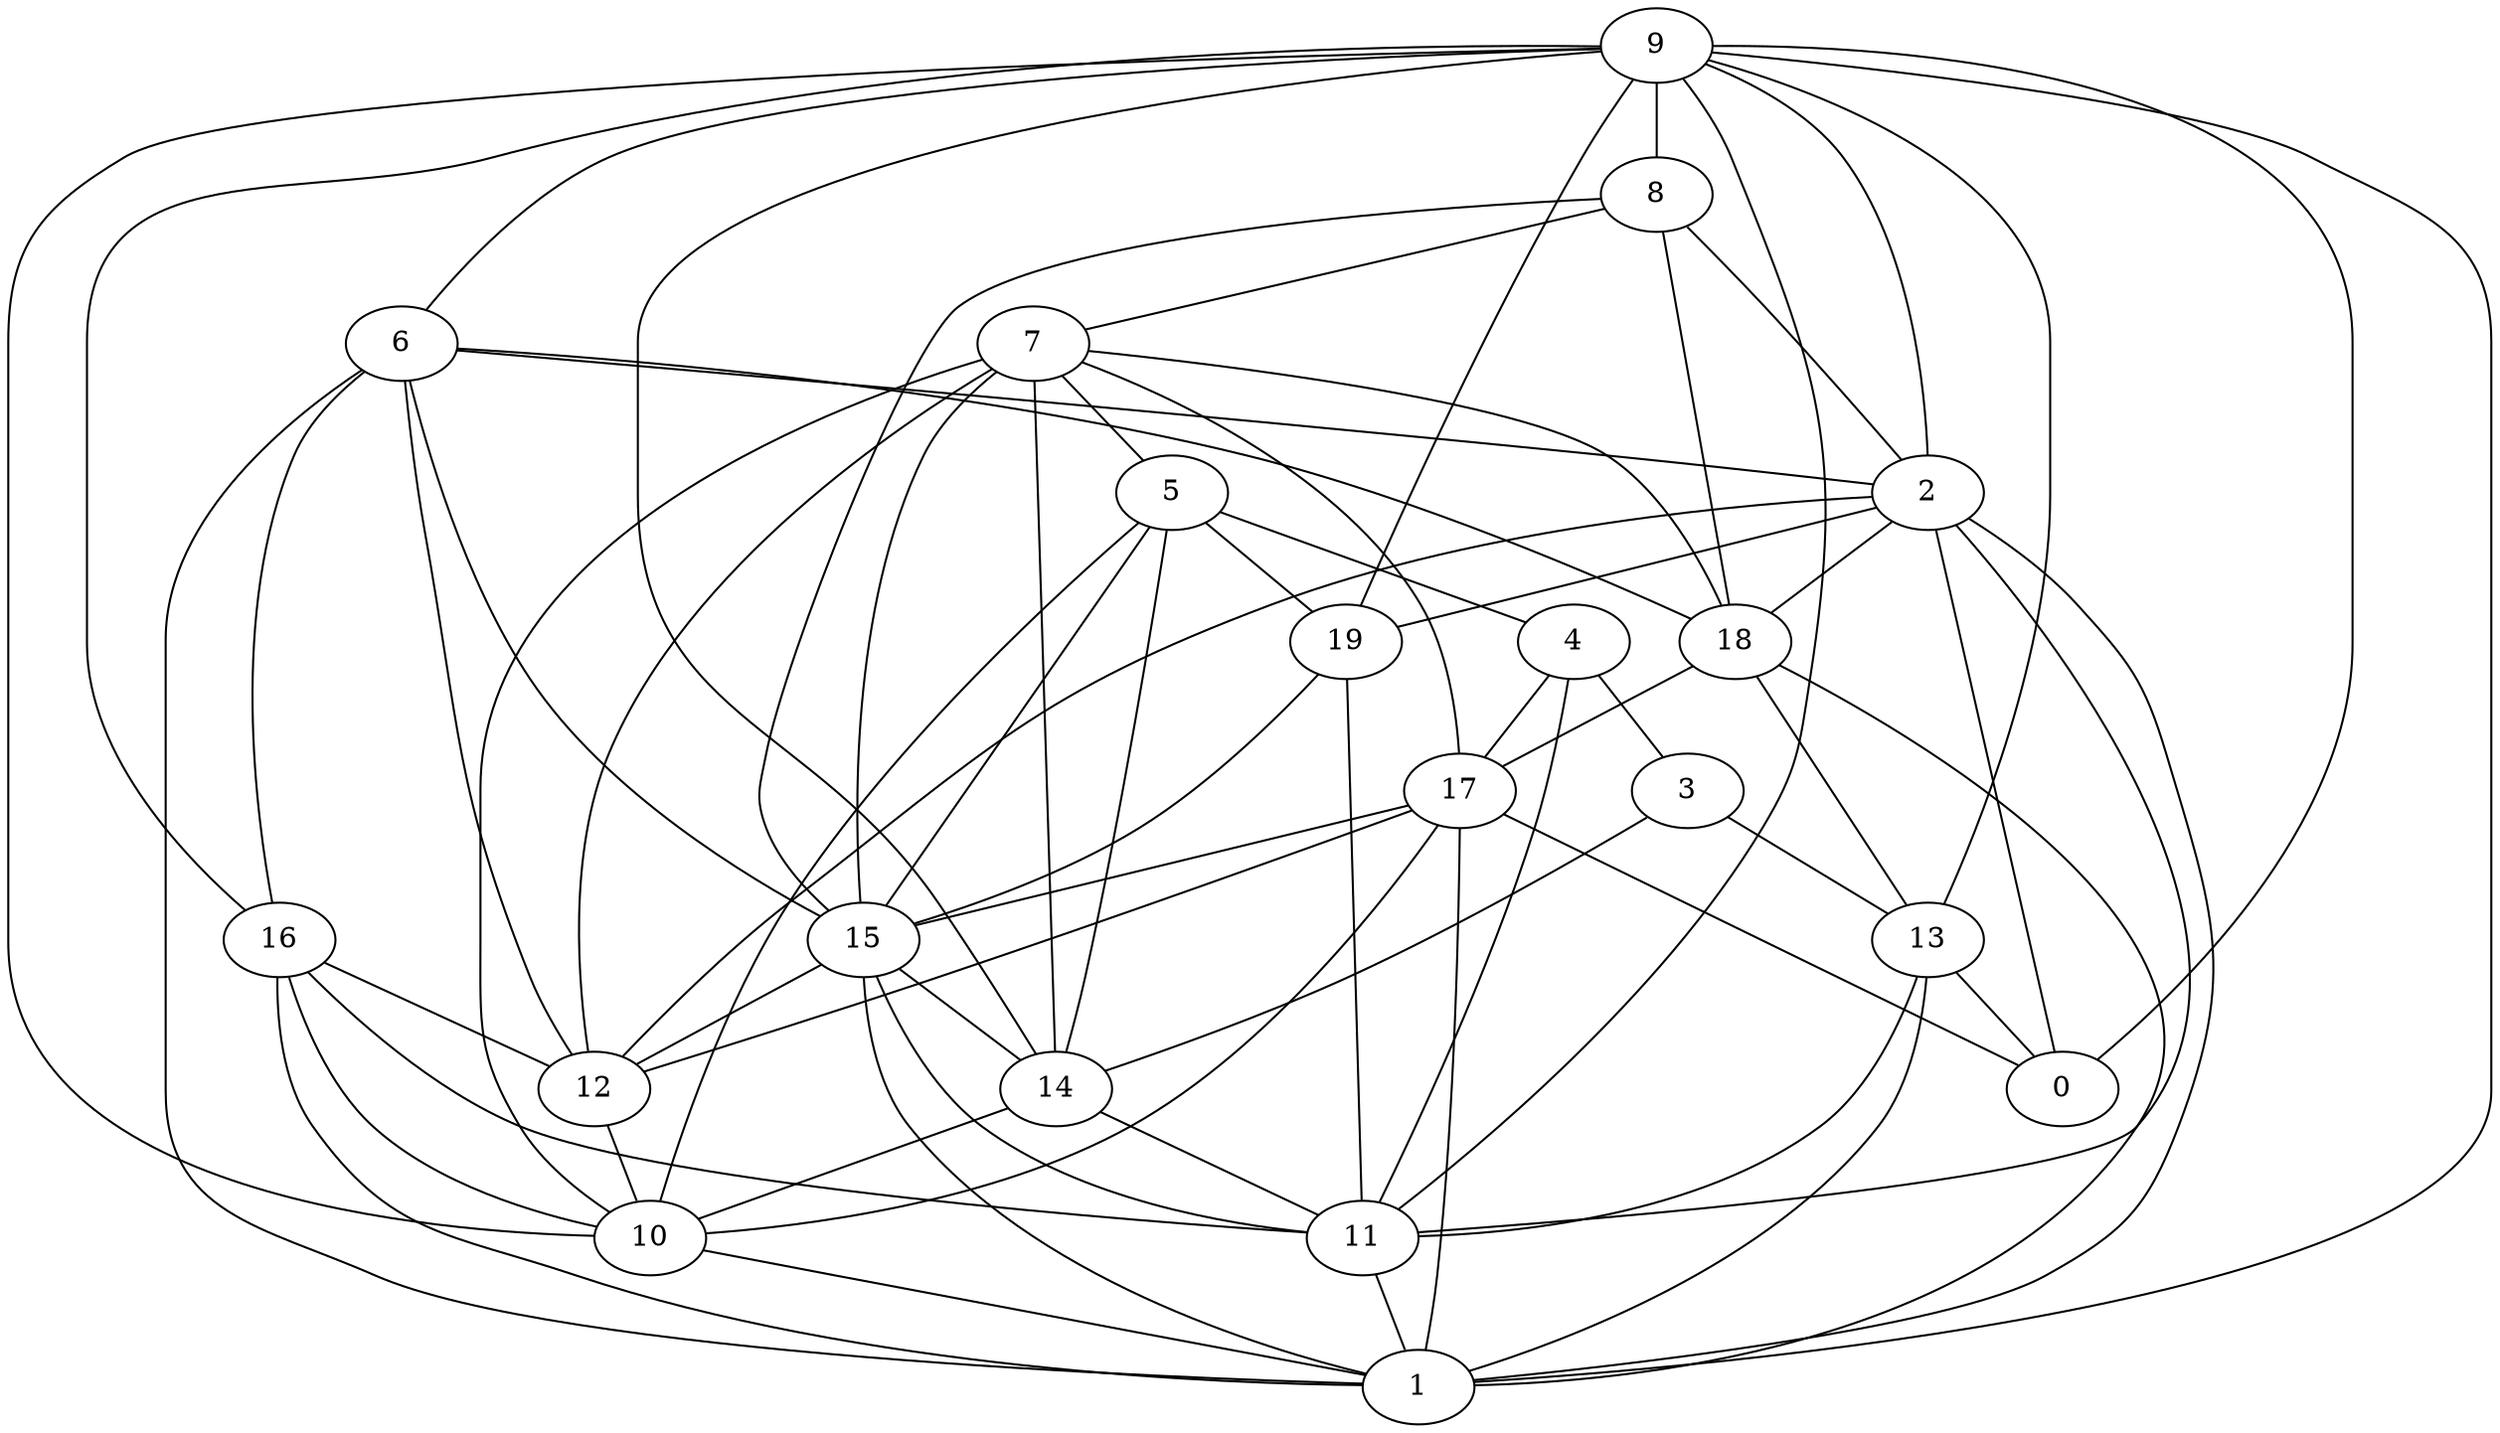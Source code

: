 digraph GG_graph {

subgraph G_graph {
edge [color = black]
"8" -> "2" [dir = none]
"9" -> "1" [dir = none]
"9" -> "2" [dir = none]
"9" -> "19" [dir = none]
"9" -> "0" [dir = none]
"9" -> "6" [dir = none]
"9" -> "11" [dir = none]
"9" -> "14" [dir = none]
"9" -> "16" [dir = none]
"9" -> "8" [dir = none]
"3" -> "13" [dir = none]
"3" -> "14" [dir = none]
"16" -> "11" [dir = none]
"16" -> "12" [dir = none]
"5" -> "4" [dir = none]
"5" -> "10" [dir = none]
"5" -> "15" [dir = none]
"10" -> "1" [dir = none]
"4" -> "17" [dir = none]
"14" -> "10" [dir = none]
"15" -> "14" [dir = none]
"13" -> "0" [dir = none]
"13" -> "11" [dir = none]
"17" -> "0" [dir = none]
"17" -> "12" [dir = none]
"7" -> "12" [dir = none]
"7" -> "5" [dir = none]
"7" -> "18" [dir = none]
"18" -> "13" [dir = none]
"12" -> "10" [dir = none]
"6" -> "15" [dir = none]
"6" -> "2" [dir = none]
"6" -> "12" [dir = none]
"6" -> "1" [dir = none]
"6" -> "16" [dir = none]
"2" -> "1" [dir = none]
"2" -> "0" [dir = none]
"2" -> "19" [dir = none]
"5" -> "14" [dir = none]
"4" -> "3" [dir = none]
"15" -> "1" [dir = none]
"15" -> "12" [dir = none]
"2" -> "18" [dir = none]
"6" -> "18" [dir = none]
"15" -> "11" [dir = none]
"19" -> "15" [dir = none]
"18" -> "1" [dir = none]
"16" -> "1" [dir = none]
"2" -> "12" [dir = none]
"2" -> "11" [dir = none]
"19" -> "11" [dir = none]
"14" -> "11" [dir = none]
"18" -> "17" [dir = none]
"9" -> "13" [dir = none]
"11" -> "1" [dir = none]
"8" -> "18" [dir = none]
"13" -> "1" [dir = none]
"8" -> "7" [dir = none]
"4" -> "11" [dir = none]
"17" -> "15" [dir = none]
"17" -> "1" [dir = none]
"9" -> "10" [dir = none]
"7" -> "10" [dir = none]
"17" -> "10" [dir = none]
"16" -> "10" [dir = none]
"7" -> "15" [dir = none]
"7" -> "14" [dir = none]
"7" -> "17" [dir = none]
"5" -> "19" [dir = none]
"8" -> "15" [dir = none]
}

}
